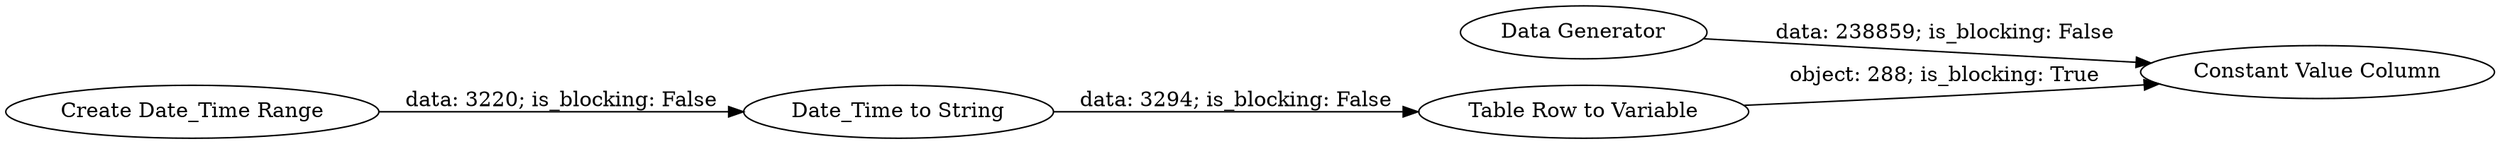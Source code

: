 digraph {
	"7229063332201881504_6" [label="Table Row to Variable"]
	"7229063332201881504_3" [label="Constant Value Column"]
	"7229063332201881504_4" [label="Data Generator"]
	"7229063332201881504_2" [label="Date_Time to String"]
	"7229063332201881504_1" [label="Create Date_Time Range"]
	"7229063332201881504_2" -> "7229063332201881504_6" [label="data: 3294; is_blocking: False"]
	"7229063332201881504_1" -> "7229063332201881504_2" [label="data: 3220; is_blocking: False"]
	"7229063332201881504_6" -> "7229063332201881504_3" [label="object: 288; is_blocking: True"]
	"7229063332201881504_4" -> "7229063332201881504_3" [label="data: 238859; is_blocking: False"]
	rankdir=LR
}
